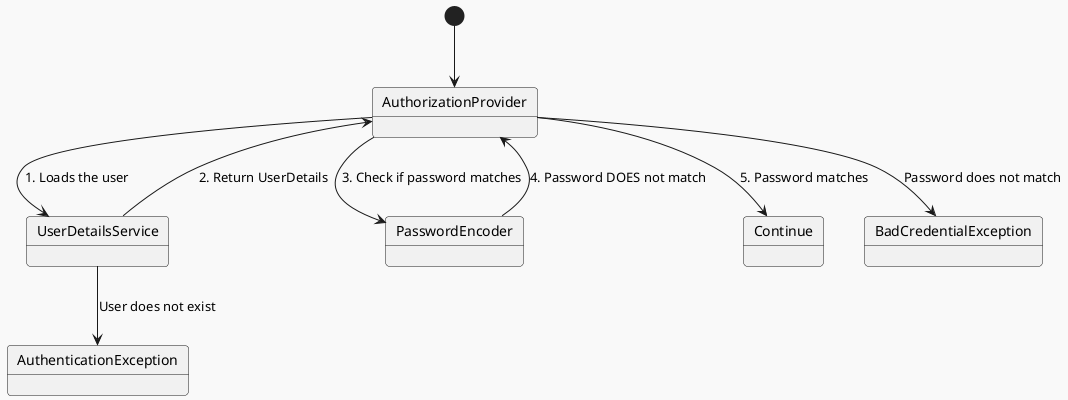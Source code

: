 @startuml
!theme mars

[*] --> AuthorizationProvider
AuthorizationProvider --> UserDetailsService: 1. Loads the user
UserDetailsService --> AuthenticationException: User does not exist
UserDetailsService --> AuthorizationProvider: 2. Return UserDetails
AuthorizationProvider --> PasswordEncoder: 3. Check if password matches
PasswordEncoder --> AuthorizationProvider: 4. Password DOES not match
AuthorizationProvider --> Continue: 5. Password matches
AuthorizationProvider --> BadCredentialException: Password does not match

@enduml